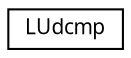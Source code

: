 digraph G
{
  edge [fontname="FreeSans.ttf",fontsize="10",labelfontname="FreeSans.ttf",labelfontsize="10"];
  node [fontname="FreeSans.ttf",fontsize="10",shape=record];
  rankdir=LR;
  Node1 [label="LUdcmp",height=0.2,width=0.4,color="black", fillcolor="white", style="filled",URL="$struct_l_udcmp.html"];
}
